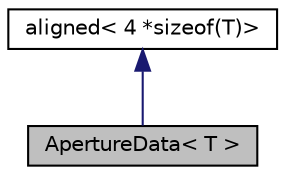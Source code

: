 digraph "ApertureData&lt; T &gt;"
{
 // LATEX_PDF_SIZE
  edge [fontname="Helvetica",fontsize="10",labelfontname="Helvetica",labelfontsize="10"];
  node [fontname="Helvetica",fontsize="10",shape=record];
  Node1 [label="ApertureData\< T \>",height=0.2,width=0.4,color="black", fillcolor="grey75", style="filled", fontcolor="black",tooltip="ApertureData structure."];
  Node2 -> Node1 [dir="back",color="midnightblue",fontsize="10",style="solid",fontname="Helvetica"];
  Node2 [label="aligned\< 4 *sizeof(T)\>",height=0.2,width=0.4,color="black", fillcolor="white", style="filled",tooltip=" "];
}
